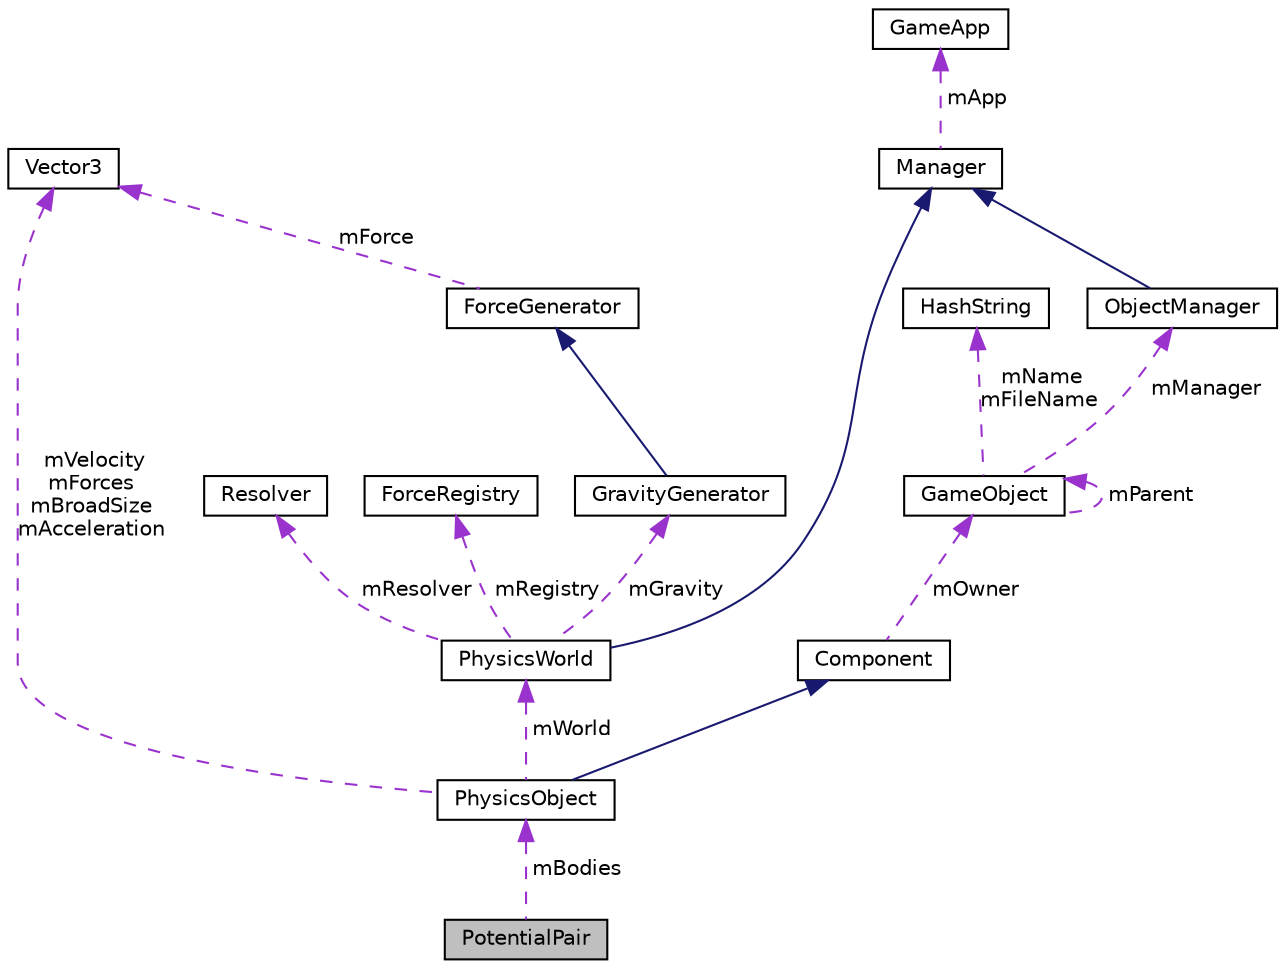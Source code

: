 digraph "PotentialPair"
{
  edge [fontname="Helvetica",fontsize="10",labelfontname="Helvetica",labelfontsize="10"];
  node [fontname="Helvetica",fontsize="10",shape=record];
  Node1 [label="PotentialPair",height=0.2,width=0.4,color="black", fillcolor="grey75", style="filled", fontcolor="black"];
  Node2 -> Node1 [dir="back",color="darkorchid3",fontsize="10",style="dashed",label=" mBodies" ,fontname="Helvetica"];
  Node2 [label="PhysicsObject",height=0.2,width=0.4,color="black", fillcolor="white", style="filled",URL="$classPhysicsObject.html"];
  Node3 -> Node2 [dir="back",color="midnightblue",fontsize="10",style="solid",fontname="Helvetica"];
  Node3 [label="Component",height=0.2,width=0.4,color="black", fillcolor="white", style="filled",URL="$classComponent.html"];
  Node4 -> Node3 [dir="back",color="darkorchid3",fontsize="10",style="dashed",label=" mOwner" ,fontname="Helvetica"];
  Node4 [label="GameObject",height=0.2,width=0.4,color="black", fillcolor="white", style="filled",URL="$classGameObject.html"];
  Node4 -> Node4 [dir="back",color="darkorchid3",fontsize="10",style="dashed",label=" mParent" ,fontname="Helvetica"];
  Node5 -> Node4 [dir="back",color="darkorchid3",fontsize="10",style="dashed",label=" mManager" ,fontname="Helvetica"];
  Node5 [label="ObjectManager",height=0.2,width=0.4,color="black", fillcolor="white", style="filled",URL="$classObjectManager.html"];
  Node6 -> Node5 [dir="back",color="midnightblue",fontsize="10",style="solid",fontname="Helvetica"];
  Node6 [label="Manager",height=0.2,width=0.4,color="black", fillcolor="white", style="filled",URL="$classManager.html"];
  Node7 -> Node6 [dir="back",color="darkorchid3",fontsize="10",style="dashed",label=" mApp" ,fontname="Helvetica"];
  Node7 [label="GameApp",height=0.2,width=0.4,color="black", fillcolor="white", style="filled",URL="$classGameApp.html"];
  Node8 -> Node4 [dir="back",color="darkorchid3",fontsize="10",style="dashed",label=" mName\nmFileName" ,fontname="Helvetica"];
  Node8 [label="HashString",height=0.2,width=0.4,color="black", fillcolor="white", style="filled",URL="$classHashString.html"];
  Node9 -> Node2 [dir="back",color="darkorchid3",fontsize="10",style="dashed",label=" mWorld" ,fontname="Helvetica"];
  Node9 [label="PhysicsWorld",height=0.2,width=0.4,color="black", fillcolor="white", style="filled",URL="$classPhysicsWorld.html"];
  Node6 -> Node9 [dir="back",color="midnightblue",fontsize="10",style="solid",fontname="Helvetica"];
  Node10 -> Node9 [dir="back",color="darkorchid3",fontsize="10",style="dashed",label=" mRegistry" ,fontname="Helvetica"];
  Node10 [label="ForceRegistry",height=0.2,width=0.4,color="black", fillcolor="white", style="filled",URL="$classForceRegistry.html"];
  Node11 -> Node9 [dir="back",color="darkorchid3",fontsize="10",style="dashed",label=" mGravity" ,fontname="Helvetica"];
  Node11 [label="GravityGenerator",height=0.2,width=0.4,color="black", fillcolor="white", style="filled",URL="$classGravityGenerator.html"];
  Node12 -> Node11 [dir="back",color="midnightblue",fontsize="10",style="solid",fontname="Helvetica"];
  Node12 [label="ForceGenerator",height=0.2,width=0.4,color="black", fillcolor="white", style="filled",URL="$classForceGenerator.html"];
  Node13 -> Node12 [dir="back",color="darkorchid3",fontsize="10",style="dashed",label=" mForce" ,fontname="Helvetica"];
  Node13 [label="Vector3",height=0.2,width=0.4,color="black", fillcolor="white", style="filled",URL="$structVector3.html"];
  Node14 -> Node9 [dir="back",color="darkorchid3",fontsize="10",style="dashed",label=" mResolver" ,fontname="Helvetica"];
  Node14 [label="Resolver",height=0.2,width=0.4,color="black", fillcolor="white", style="filled",URL="$classResolver.html"];
  Node13 -> Node2 [dir="back",color="darkorchid3",fontsize="10",style="dashed",label=" mVelocity\nmForces\nmBroadSize\nmAcceleration" ,fontname="Helvetica"];
}
